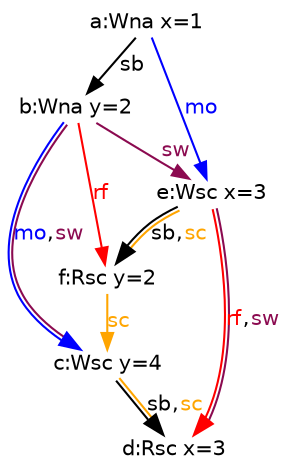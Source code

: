 digraph G {
 splines=true;
 overlap=false;
 ranksep = 0.2;
 nodesep = 0.25;
/* legend */
fontsize=10 fontname="Helvetica" label=""; 

/* columns */
/* column */

nodea [shape=plaintext, fontname="Helvetica", fontsize=10]  [label="a:Wna x=1", pos="1.000000,3.100000!"] [margin="0.0,0.0"][fixedsize="true"][height="0.200000"][width="0.900000"];
nodeb [shape=plaintext, fontname="Helvetica", fontsize=10]  [label="b:Wna y=2", pos="1.000000,2.400000!"] [margin="0.0,0.0"][fixedsize="true"][height="0.200000"][width="0.900000"];
/* column */

nodec [shape=plaintext, fontname="Helvetica", fontsize=10]  [label="c:Wsc y=4", pos="2.500000,1.700000!"] [margin="0.0,0.0"][fixedsize="true"][height="0.200000"][width="0.900000"];
noded [shape=plaintext, fontname="Helvetica", fontsize=10]  [label="d:Rsc x=3", pos="2.500000,1.000000!"] [margin="0.0,0.0"][fixedsize="true"][height="0.200000"][width="0.900000"];
/* column */

nodee [shape=plaintext, fontname="Helvetica", fontsize=10]  [label="e:Wsc x=3", pos="4.000000,1.700000!"] [margin="0.0,0.0"][fixedsize="true"][height="0.200000"][width="0.900000"];
nodef [shape=plaintext, fontname="Helvetica", fontsize=10]  [label="f:Rsc y=2", pos="4.000000,1.000000!"] [margin="0.0,0.0"][fixedsize="true"][height="0.200000"][width="0.900000"];
nodea -> nodeb [label=<<font color="black">sb</font>>, color="black", fontname="Helvetica", fontsize=10, penwidth=1., arrowsize="0.8"];
nodeb -> nodef [label=<<font color="red">rf</font>>, color="red", fontname="Helvetica", fontsize=10, penwidth=1., arrowsize="0.8"];
nodee -> nodef [label=<<font color="black">sb</font>,<font color="orange">sc</font>>, color="black:orange", fontname="Helvetica", fontsize=10, penwidth=1., arrowsize="1.0"];
nodef -> nodec [label=<<font color="orange">sc</font>>, color="orange", fontname="Helvetica", fontsize=10, penwidth=1., arrowsize="0.8"];
nodec -> noded [label=<<font color="black">sb</font>,<font color="orange">sc</font>>, color="black:orange", fontname="Helvetica", fontsize=10, penwidth=1., arrowsize="1.0"];
nodea -> nodee [label=<<font color="blue">mo</font>>, color="blue", fontname="Helvetica", fontsize=10, penwidth=1., arrowsize="0.8"];
nodeb -> nodee [label=<<font color="deeppink4">sw</font>>, color="deeppink4", fontname="Helvetica", fontsize=10, penwidth=1., arrowsize="0.8"];
nodeb -> nodec [label=<<font color="blue">mo</font>,<font color="deeppink4">sw</font>>, color="blue:deeppink4", fontname="Helvetica", fontsize=10, penwidth=1., arrowsize="1.0"];
nodee -> noded [label=<<font color="red">rf</font>,<font color="deeppink4">sw</font>>, color="red:deeppink4", fontname="Helvetica", fontsize=10, penwidth=1., arrowsize="1.0"];
}